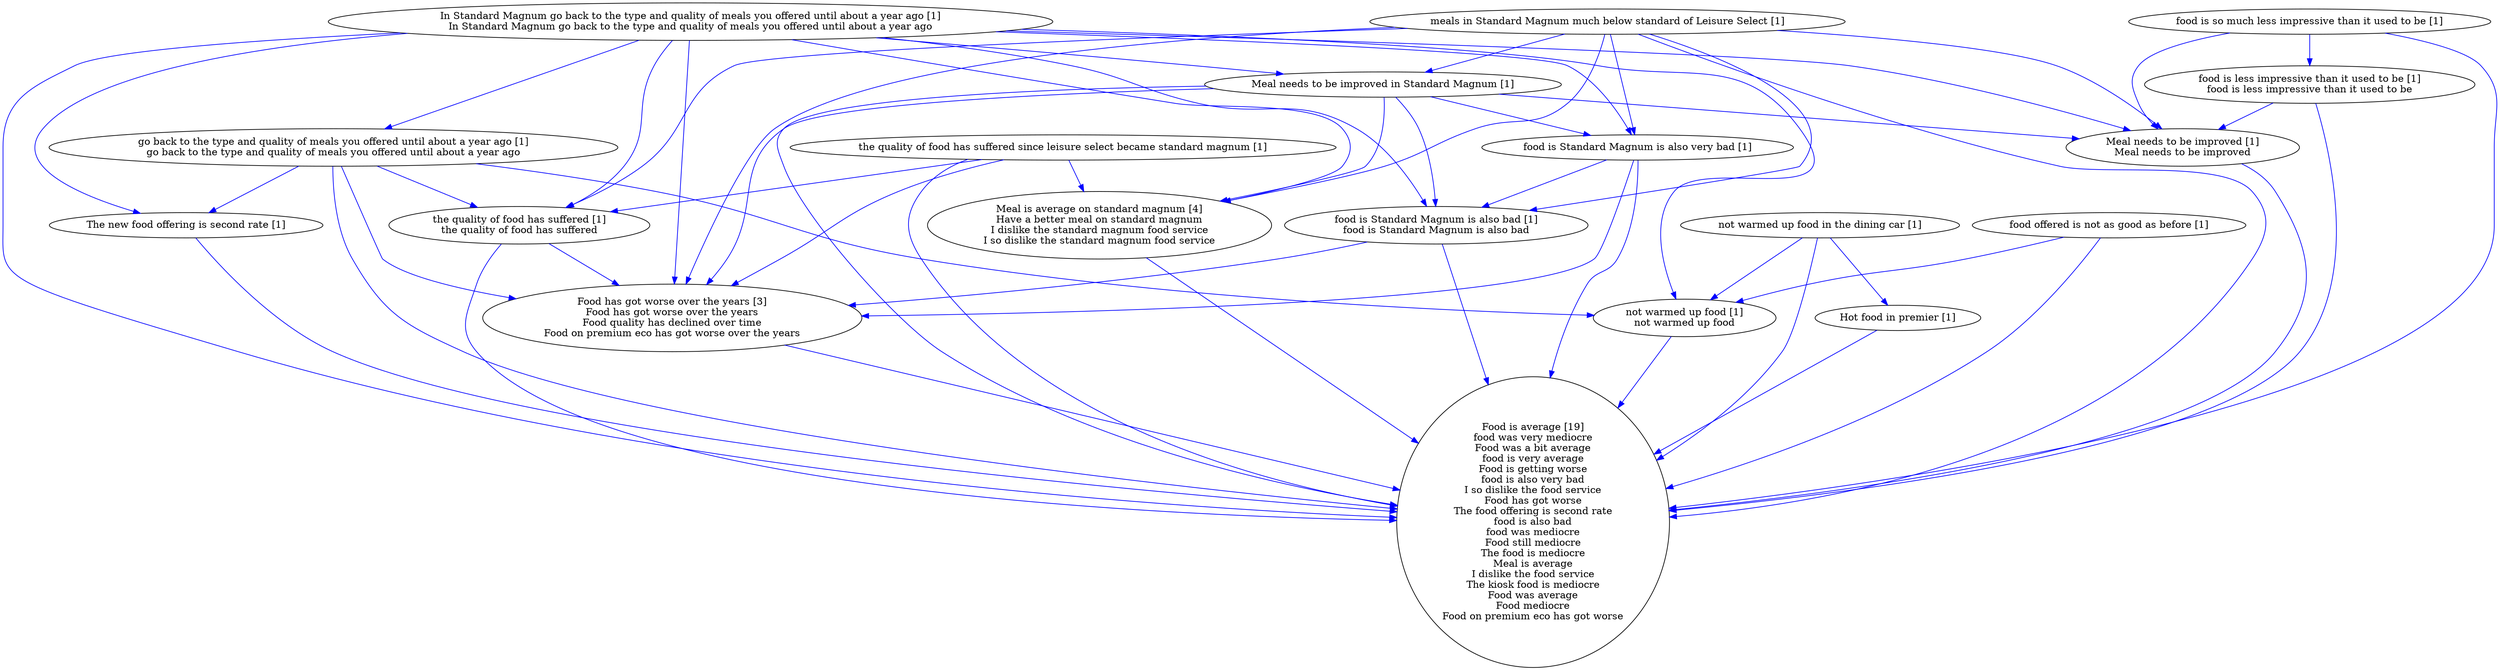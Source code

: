 digraph collapsedGraph {
"Food has got worse over the years [3]\nFood has got worse over the years\nFood quality has declined over time\nFood on premium eco has got worse over the years""Meal is average on standard magnum [4]\nHave a better meal on standard magnum\nI dislike the standard magnum food service\nI so dislike the standard magnum food service""Food is average [19]\nfood was very mediocre\nFood was a bit average\nfood is very average\nFood is getting worse\nfood is also very bad\nI so dislike the food service\nFood has got worse\nThe food offering is second rate\nfood is also bad\nfood was mediocre\nFood still mediocre\nThe food is mediocre\nMeal is average\nI dislike the food service\nThe kiosk food is mediocre\nFood was average\nFood mediocre\nFood on premium eco has got worse""Hot food in premier [1]""In Standard Magnum go back to the type and quality of meals you offered until about a year ago [1]\nIn Standard Magnum go back to the type and quality of meals you offered until about a year ago""go back to the type and quality of meals you offered until about a year ago [1]\ngo back to the type and quality of meals you offered until about a year ago""Meal needs to be improved in Standard Magnum [1]""Meal needs to be improved [1]\nMeal needs to be improved""The new food offering is second rate [1]""food is Standard Magnum is also very bad [1]""food is Standard Magnum is also bad [1]\nfood is Standard Magnum is also bad""food is so much less impressive than it used to be [1]""food is less impressive than it used to be [1]\nfood is less impressive than it used to be""food offered is not as good as before [1]""meals in Standard Magnum much below standard of Leisure Select [1]""not warmed up food in the dining car [1]""not warmed up food [1]\nnot warmed up food""the quality of food has suffered since leisure select became standard magnum [1]""the quality of food has suffered [1]\nthe quality of food has suffered""In Standard Magnum go back to the type and quality of meals you offered until about a year ago [1]\nIn Standard Magnum go back to the type and quality of meals you offered until about a year ago" -> "go back to the type and quality of meals you offered until about a year ago [1]\ngo back to the type and quality of meals you offered until about a year ago" [color=blue]
"Meal needs to be improved in Standard Magnum [1]" -> "Meal needs to be improved [1]\nMeal needs to be improved" [color=blue]
"In Standard Magnum go back to the type and quality of meals you offered until about a year ago [1]\nIn Standard Magnum go back to the type and quality of meals you offered until about a year ago" -> "Meal needs to be improved in Standard Magnum [1]" [color=blue]
"In Standard Magnum go back to the type and quality of meals you offered until about a year ago [1]\nIn Standard Magnum go back to the type and quality of meals you offered until about a year ago" -> "The new food offering is second rate [1]" [color=blue]
"go back to the type and quality of meals you offered until about a year ago [1]\ngo back to the type and quality of meals you offered until about a year ago" -> "The new food offering is second rate [1]" [color=blue]
"food is Standard Magnum is also very bad [1]" -> "food is Standard Magnum is also bad [1]\nfood is Standard Magnum is also bad" [color=blue]
"Meal needs to be improved in Standard Magnum [1]" -> "food is Standard Magnum is also very bad [1]" [color=blue]
"Meal needs to be improved in Standard Magnum [1]" -> "food is Standard Magnum is also bad [1]\nfood is Standard Magnum is also bad" [color=blue]
"food is Standard Magnum is also very bad [1]" -> "Food is average [19]\nfood was very mediocre\nFood was a bit average\nfood is very average\nFood is getting worse\nfood is also very bad\nI so dislike the food service\nFood has got worse\nThe food offering is second rate\nfood is also bad\nfood was mediocre\nFood still mediocre\nThe food is mediocre\nMeal is average\nI dislike the food service\nThe kiosk food is mediocre\nFood was average\nFood mediocre\nFood on premium eco has got worse" [color=blue]
"food is Standard Magnum is also bad [1]\nfood is Standard Magnum is also bad" -> "Food is average [19]\nfood was very mediocre\nFood was a bit average\nfood is very average\nFood is getting worse\nfood is also very bad\nI so dislike the food service\nFood has got worse\nThe food offering is second rate\nfood is also bad\nfood was mediocre\nFood still mediocre\nThe food is mediocre\nMeal is average\nI dislike the food service\nThe kiosk food is mediocre\nFood was average\nFood mediocre\nFood on premium eco has got worse" [color=blue]
"food is so much less impressive than it used to be [1]" -> "food is less impressive than it used to be [1]\nfood is less impressive than it used to be" [color=blue]
"food is so much less impressive than it used to be [1]" -> "Meal needs to be improved [1]\nMeal needs to be improved" [color=blue]
"food is less impressive than it used to be [1]\nfood is less impressive than it used to be" -> "Meal needs to be improved [1]\nMeal needs to be improved" [color=blue]
"meals in Standard Magnum much below standard of Leisure Select [1]" -> "Meal is average on standard magnum [4]\nHave a better meal on standard magnum\nI dislike the standard magnum food service\nI so dislike the standard magnum food service" [color=blue]
"meals in Standard Magnum much below standard of Leisure Select [1]" -> "Meal needs to be improved in Standard Magnum [1]" [color=blue]
"meals in Standard Magnum much below standard of Leisure Select [1]" -> "food is Standard Magnum is also very bad [1]" [color=blue]
"not warmed up food in the dining car [1]" -> "not warmed up food [1]\nnot warmed up food" [color=blue]
"In Standard Magnum go back to the type and quality of meals you offered until about a year ago [1]\nIn Standard Magnum go back to the type and quality of meals you offered until about a year ago" -> "not warmed up food [1]\nnot warmed up food" [color=blue]
"go back to the type and quality of meals you offered until about a year ago [1]\ngo back to the type and quality of meals you offered until about a year ago" -> "not warmed up food [1]\nnot warmed up food" [color=blue]
"food offered is not as good as before [1]" -> "not warmed up food [1]\nnot warmed up food" [color=blue]
"not warmed up food in the dining car [1]" -> "Hot food in premier [1]" [color=blue]
"the quality of food has suffered since leisure select became standard magnum [1]" -> "the quality of food has suffered [1]\nthe quality of food has suffered" [color=blue]
"In Standard Magnum go back to the type and quality of meals you offered until about a year ago [1]\nIn Standard Magnum go back to the type and quality of meals you offered until about a year ago" -> "the quality of food has suffered [1]\nthe quality of food has suffered" [color=blue]
"go back to the type and quality of meals you offered until about a year ago [1]\ngo back to the type and quality of meals you offered until about a year ago" -> "the quality of food has suffered [1]\nthe quality of food has suffered" [color=blue]
"meals in Standard Magnum much below standard of Leisure Select [1]" -> "the quality of food has suffered [1]\nthe quality of food has suffered" [color=blue]
"Food has got worse over the years [3]\nFood has got worse over the years\nFood quality has declined over time\nFood on premium eco has got worse over the years" -> "Food is average [19]\nfood was very mediocre\nFood was a bit average\nfood is very average\nFood is getting worse\nfood is also very bad\nI so dislike the food service\nFood has got worse\nThe food offering is second rate\nfood is also bad\nfood was mediocre\nFood still mediocre\nThe food is mediocre\nMeal is average\nI dislike the food service\nThe kiosk food is mediocre\nFood was average\nFood mediocre\nFood on premium eco has got worse" [color=blue]
"Hot food in premier [1]" -> "Food is average [19]\nfood was very mediocre\nFood was a bit average\nfood is very average\nFood is getting worse\nfood is also very bad\nI so dislike the food service\nFood has got worse\nThe food offering is second rate\nfood is also bad\nfood was mediocre\nFood still mediocre\nThe food is mediocre\nMeal is average\nI dislike the food service\nThe kiosk food is mediocre\nFood was average\nFood mediocre\nFood on premium eco has got worse" [color=blue]
"Meal is average on standard magnum [4]\nHave a better meal on standard magnum\nI dislike the standard magnum food service\nI so dislike the standard magnum food service" -> "Food is average [19]\nfood was very mediocre\nFood was a bit average\nfood is very average\nFood is getting worse\nfood is also very bad\nI so dislike the food service\nFood has got worse\nThe food offering is second rate\nfood is also bad\nfood was mediocre\nFood still mediocre\nThe food is mediocre\nMeal is average\nI dislike the food service\nThe kiosk food is mediocre\nFood was average\nFood mediocre\nFood on premium eco has got worse" [color=blue]
"In Standard Magnum go back to the type and quality of meals you offered until about a year ago [1]\nIn Standard Magnum go back to the type and quality of meals you offered until about a year ago" -> "food is Standard Magnum is also very bad [1]" [color=blue]
"In Standard Magnum go back to the type and quality of meals you offered until about a year ago [1]\nIn Standard Magnum go back to the type and quality of meals you offered until about a year ago" -> "food is Standard Magnum is also bad [1]\nfood is Standard Magnum is also bad" [color=blue]
"In Standard Magnum go back to the type and quality of meals you offered until about a year ago [1]\nIn Standard Magnum go back to the type and quality of meals you offered until about a year ago" -> "Meal needs to be improved [1]\nMeal needs to be improved" [color=blue]
"Meal needs to be improved in Standard Magnum [1]" -> "Food has got worse over the years [3]\nFood has got worse over the years\nFood quality has declined over time\nFood on premium eco has got worse over the years" [color=blue]
"Meal needs to be improved in Standard Magnum [1]" -> "Meal is average on standard magnum [4]\nHave a better meal on standard magnum\nI dislike the standard magnum food service\nI so dislike the standard magnum food service" [color=blue]
"Meal needs to be improved in Standard Magnum [1]" -> "Food is average [19]\nfood was very mediocre\nFood was a bit average\nfood is very average\nFood is getting worse\nfood is also very bad\nI so dislike the food service\nFood has got worse\nThe food offering is second rate\nfood is also bad\nfood was mediocre\nFood still mediocre\nThe food is mediocre\nMeal is average\nI dislike the food service\nThe kiosk food is mediocre\nFood was average\nFood mediocre\nFood on premium eco has got worse" [color=blue]
"Meal needs to be improved [1]\nMeal needs to be improved" -> "Food is average [19]\nfood was very mediocre\nFood was a bit average\nfood is very average\nFood is getting worse\nfood is also very bad\nI so dislike the food service\nFood has got worse\nThe food offering is second rate\nfood is also bad\nfood was mediocre\nFood still mediocre\nThe food is mediocre\nMeal is average\nI dislike the food service\nThe kiosk food is mediocre\nFood was average\nFood mediocre\nFood on premium eco has got worse" [color=blue]
"The new food offering is second rate [1]" -> "Food is average [19]\nfood was very mediocre\nFood was a bit average\nfood is very average\nFood is getting worse\nfood is also very bad\nI so dislike the food service\nFood has got worse\nThe food offering is second rate\nfood is also bad\nfood was mediocre\nFood still mediocre\nThe food is mediocre\nMeal is average\nI dislike the food service\nThe kiosk food is mediocre\nFood was average\nFood mediocre\nFood on premium eco has got worse" [color=blue]
"food is Standard Magnum is also very bad [1]" -> "Food has got worse over the years [3]\nFood has got worse over the years\nFood quality has declined over time\nFood on premium eco has got worse over the years" [color=blue]
"food is Standard Magnum is also bad [1]\nfood is Standard Magnum is also bad" -> "Food has got worse over the years [3]\nFood has got worse over the years\nFood quality has declined over time\nFood on premium eco has got worse over the years" [color=blue]
"food is so much less impressive than it used to be [1]" -> "Food is average [19]\nfood was very mediocre\nFood was a bit average\nfood is very average\nFood is getting worse\nfood is also very bad\nI so dislike the food service\nFood has got worse\nThe food offering is second rate\nfood is also bad\nfood was mediocre\nFood still mediocre\nThe food is mediocre\nMeal is average\nI dislike the food service\nThe kiosk food is mediocre\nFood was average\nFood mediocre\nFood on premium eco has got worse" [color=blue]
"food is less impressive than it used to be [1]\nfood is less impressive than it used to be" -> "Food is average [19]\nfood was very mediocre\nFood was a bit average\nfood is very average\nFood is getting worse\nfood is also very bad\nI so dislike the food service\nFood has got worse\nThe food offering is second rate\nfood is also bad\nfood was mediocre\nFood still mediocre\nThe food is mediocre\nMeal is average\nI dislike the food service\nThe kiosk food is mediocre\nFood was average\nFood mediocre\nFood on premium eco has got worse" [color=blue]
"food offered is not as good as before [1]" -> "Food is average [19]\nfood was very mediocre\nFood was a bit average\nfood is very average\nFood is getting worse\nfood is also very bad\nI so dislike the food service\nFood has got worse\nThe food offering is second rate\nfood is also bad\nfood was mediocre\nFood still mediocre\nThe food is mediocre\nMeal is average\nI dislike the food service\nThe kiosk food is mediocre\nFood was average\nFood mediocre\nFood on premium eco has got worse" [color=blue]
"meals in Standard Magnum much below standard of Leisure Select [1]" -> "Food has got worse over the years [3]\nFood has got worse over the years\nFood quality has declined over time\nFood on premium eco has got worse over the years" [color=blue]
"meals in Standard Magnum much below standard of Leisure Select [1]" -> "food is Standard Magnum is also bad [1]\nfood is Standard Magnum is also bad" [color=blue]
"meals in Standard Magnum much below standard of Leisure Select [1]" -> "Meal needs to be improved [1]\nMeal needs to be improved" [color=blue]
"meals in Standard Magnum much below standard of Leisure Select [1]" -> "Food is average [19]\nfood was very mediocre\nFood was a bit average\nfood is very average\nFood is getting worse\nfood is also very bad\nI so dislike the food service\nFood has got worse\nThe food offering is second rate\nfood is also bad\nfood was mediocre\nFood still mediocre\nThe food is mediocre\nMeal is average\nI dislike the food service\nThe kiosk food is mediocre\nFood was average\nFood mediocre\nFood on premium eco has got worse" [color=blue]
"not warmed up food in the dining car [1]" -> "Food is average [19]\nfood was very mediocre\nFood was a bit average\nfood is very average\nFood is getting worse\nfood is also very bad\nI so dislike the food service\nFood has got worse\nThe food offering is second rate\nfood is also bad\nfood was mediocre\nFood still mediocre\nThe food is mediocre\nMeal is average\nI dislike the food service\nThe kiosk food is mediocre\nFood was average\nFood mediocre\nFood on premium eco has got worse" [color=blue]
"not warmed up food [1]\nnot warmed up food" -> "Food is average [19]\nfood was very mediocre\nFood was a bit average\nfood is very average\nFood is getting worse\nfood is also very bad\nI so dislike the food service\nFood has got worse\nThe food offering is second rate\nfood is also bad\nfood was mediocre\nFood still mediocre\nThe food is mediocre\nMeal is average\nI dislike the food service\nThe kiosk food is mediocre\nFood was average\nFood mediocre\nFood on premium eco has got worse" [color=blue]
"the quality of food has suffered since leisure select became standard magnum [1]" -> "Food has got worse over the years [3]\nFood has got worse over the years\nFood quality has declined over time\nFood on premium eco has got worse over the years" [color=blue]
"the quality of food has suffered since leisure select became standard magnum [1]" -> "Food is average [19]\nfood was very mediocre\nFood was a bit average\nfood is very average\nFood is getting worse\nfood is also very bad\nI so dislike the food service\nFood has got worse\nThe food offering is second rate\nfood is also bad\nfood was mediocre\nFood still mediocre\nThe food is mediocre\nMeal is average\nI dislike the food service\nThe kiosk food is mediocre\nFood was average\nFood mediocre\nFood on premium eco has got worse" [color=blue]
"the quality of food has suffered since leisure select became standard magnum [1]" -> "Meal is average on standard magnum [4]\nHave a better meal on standard magnum\nI dislike the standard magnum food service\nI so dislike the standard magnum food service" [color=blue]
"the quality of food has suffered [1]\nthe quality of food has suffered" -> "Food has got worse over the years [3]\nFood has got worse over the years\nFood quality has declined over time\nFood on premium eco has got worse over the years" [color=blue]
"the quality of food has suffered [1]\nthe quality of food has suffered" -> "Food is average [19]\nfood was very mediocre\nFood was a bit average\nfood is very average\nFood is getting worse\nfood is also very bad\nI so dislike the food service\nFood has got worse\nThe food offering is second rate\nfood is also bad\nfood was mediocre\nFood still mediocre\nThe food is mediocre\nMeal is average\nI dislike the food service\nThe kiosk food is mediocre\nFood was average\nFood mediocre\nFood on premium eco has got worse" [color=blue]
"In Standard Magnum go back to the type and quality of meals you offered until about a year ago [1]\nIn Standard Magnum go back to the type and quality of meals you offered until about a year ago" -> "Food is average [19]\nfood was very mediocre\nFood was a bit average\nfood is very average\nFood is getting worse\nfood is also very bad\nI so dislike the food service\nFood has got worse\nThe food offering is second rate\nfood is also bad\nfood was mediocre\nFood still mediocre\nThe food is mediocre\nMeal is average\nI dislike the food service\nThe kiosk food is mediocre\nFood was average\nFood mediocre\nFood on premium eco has got worse" [color=blue]
"In Standard Magnum go back to the type and quality of meals you offered until about a year ago [1]\nIn Standard Magnum go back to the type and quality of meals you offered until about a year ago" -> "Meal is average on standard magnum [4]\nHave a better meal on standard magnum\nI dislike the standard magnum food service\nI so dislike the standard magnum food service" [color=blue]
"In Standard Magnum go back to the type and quality of meals you offered until about a year ago [1]\nIn Standard Magnum go back to the type and quality of meals you offered until about a year ago" -> "Food has got worse over the years [3]\nFood has got worse over the years\nFood quality has declined over time\nFood on premium eco has got worse over the years" [color=blue]
"go back to the type and quality of meals you offered until about a year ago [1]\ngo back to the type and quality of meals you offered until about a year ago" -> "Food is average [19]\nfood was very mediocre\nFood was a bit average\nfood is very average\nFood is getting worse\nfood is also very bad\nI so dislike the food service\nFood has got worse\nThe food offering is second rate\nfood is also bad\nfood was mediocre\nFood still mediocre\nThe food is mediocre\nMeal is average\nI dislike the food service\nThe kiosk food is mediocre\nFood was average\nFood mediocre\nFood on premium eco has got worse" [color=blue]
"go back to the type and quality of meals you offered until about a year ago [1]\ngo back to the type and quality of meals you offered until about a year ago" -> "Food has got worse over the years [3]\nFood has got worse over the years\nFood quality has declined over time\nFood on premium eco has got worse over the years" [color=blue]
}